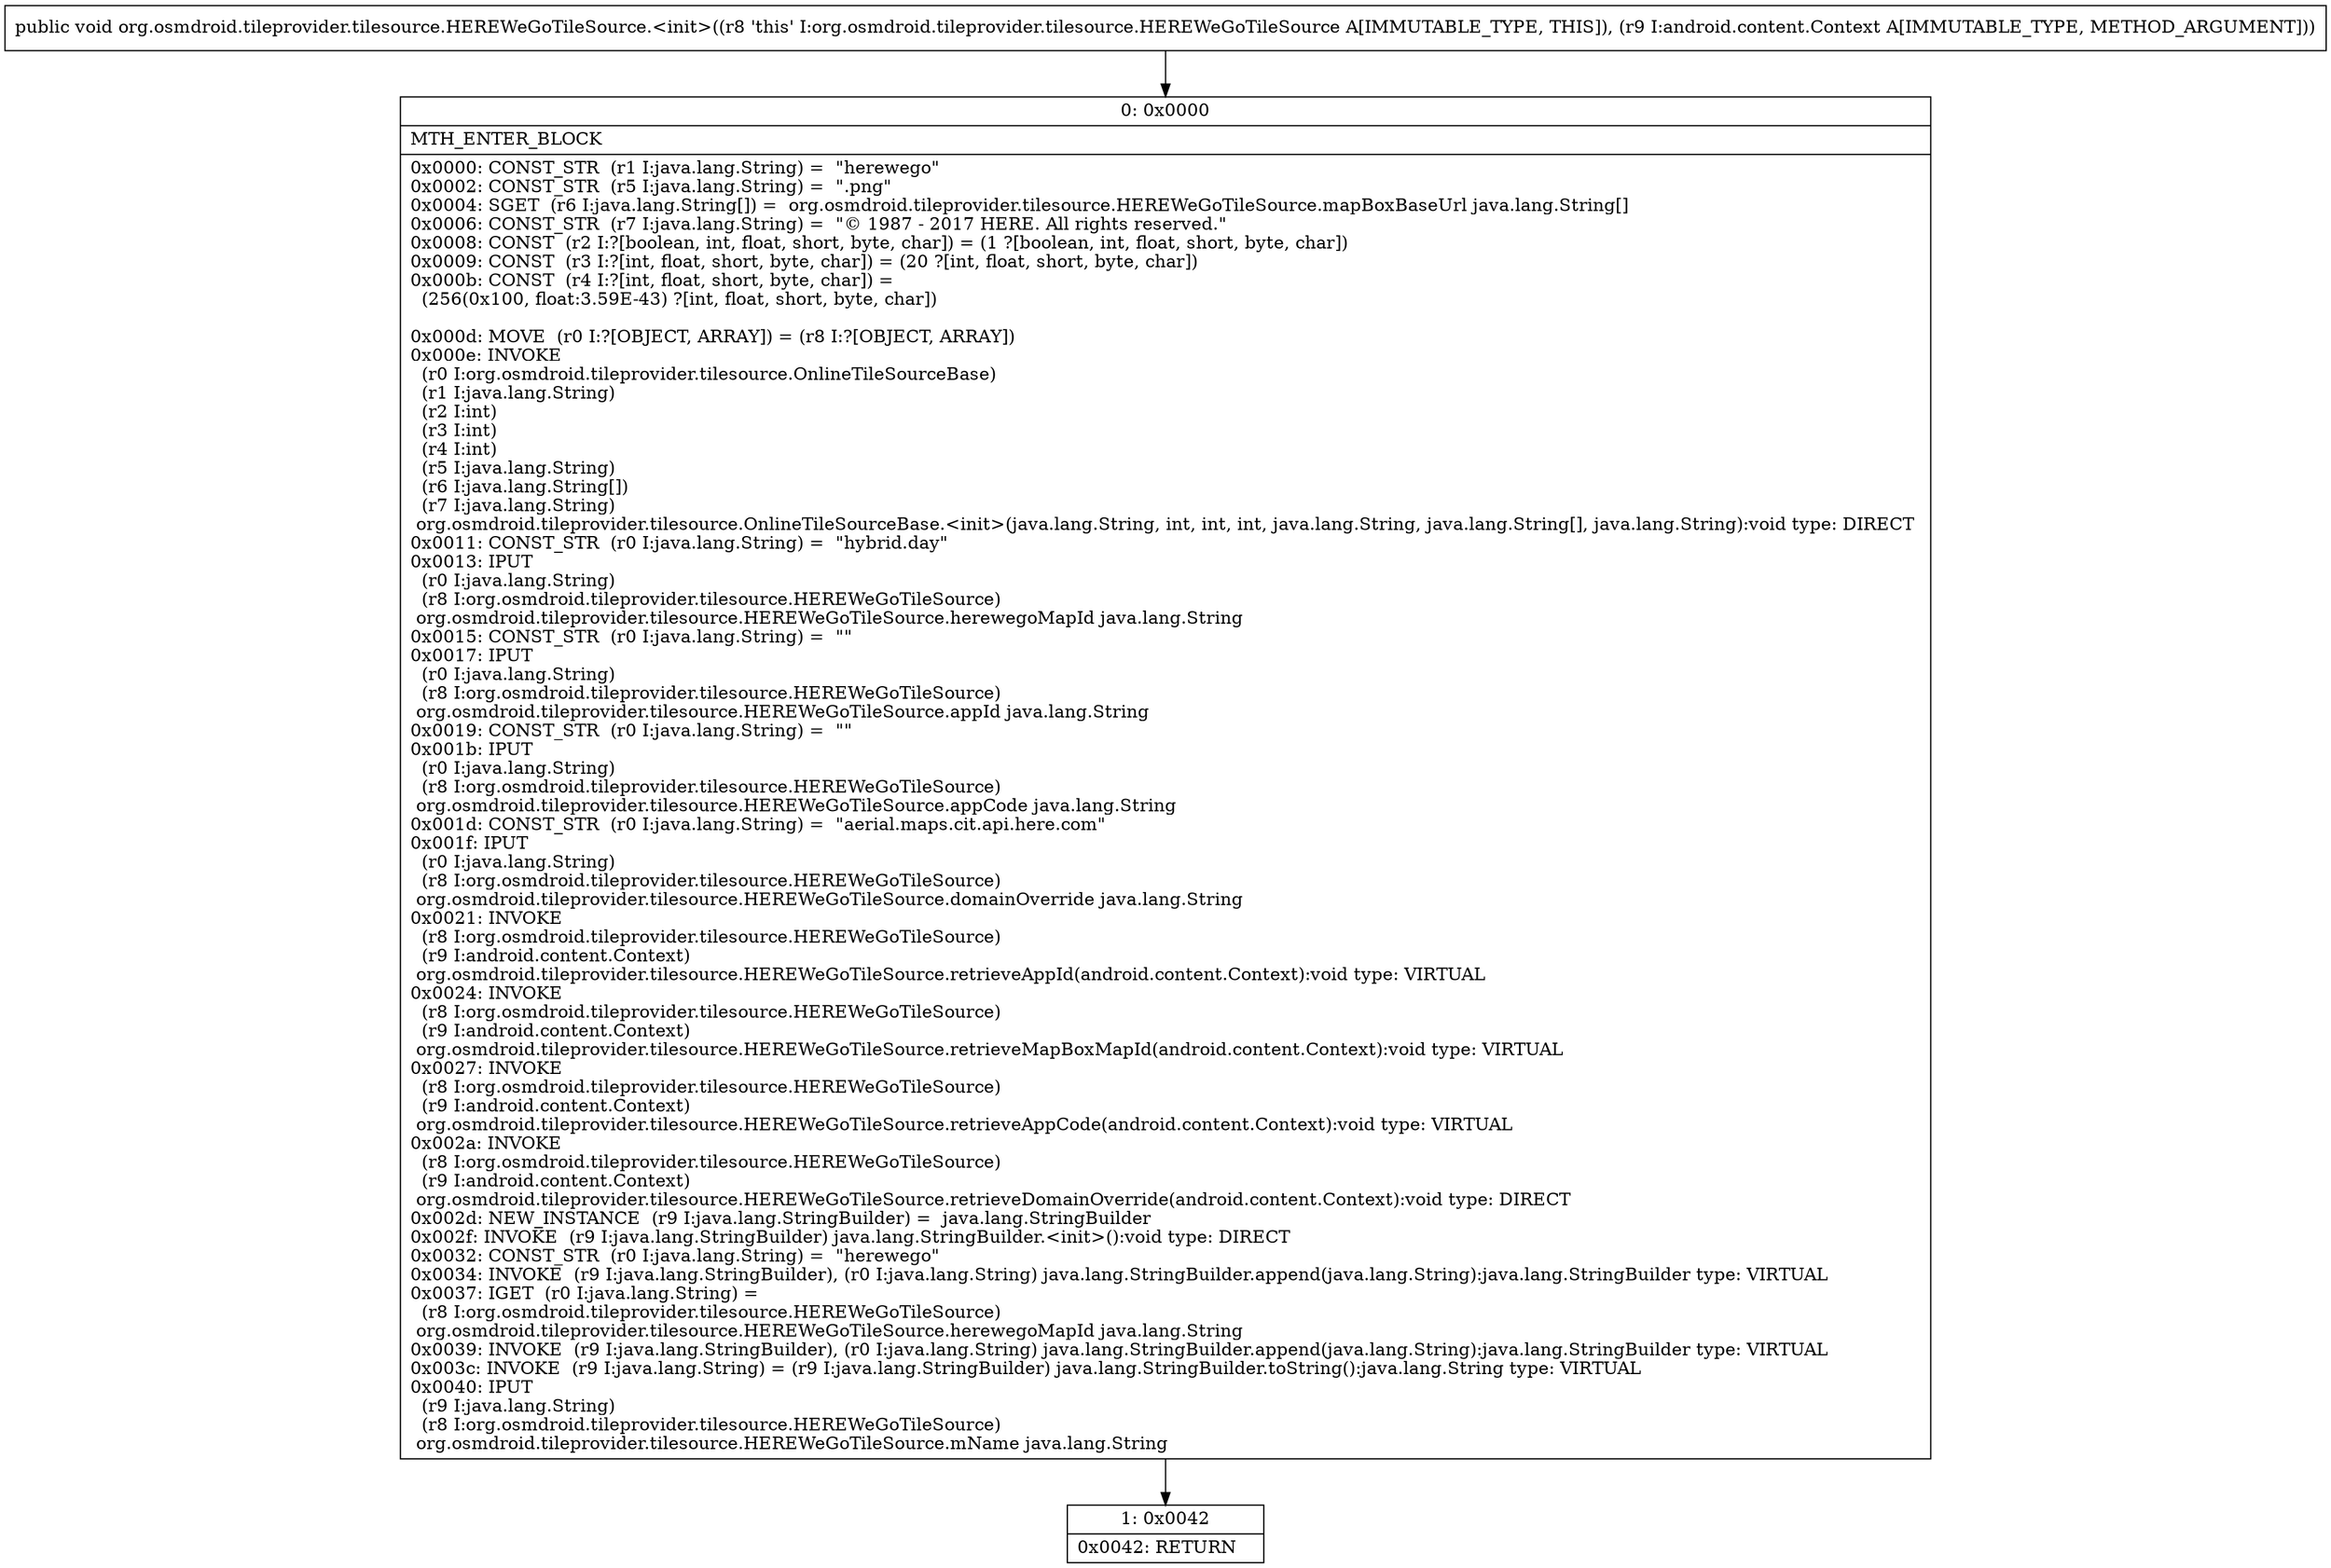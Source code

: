 digraph "CFG fororg.osmdroid.tileprovider.tilesource.HEREWeGoTileSource.\<init\>(Landroid\/content\/Context;)V" {
Node_0 [shape=record,label="{0\:\ 0x0000|MTH_ENTER_BLOCK\l|0x0000: CONST_STR  (r1 I:java.lang.String) =  \"herewego\" \l0x0002: CONST_STR  (r5 I:java.lang.String) =  \".png\" \l0x0004: SGET  (r6 I:java.lang.String[]) =  org.osmdroid.tileprovider.tilesource.HEREWeGoTileSource.mapBoxBaseUrl java.lang.String[] \l0x0006: CONST_STR  (r7 I:java.lang.String) =  \"© 1987 \- 2017 HERE. All rights reserved.\" \l0x0008: CONST  (r2 I:?[boolean, int, float, short, byte, char]) = (1 ?[boolean, int, float, short, byte, char]) \l0x0009: CONST  (r3 I:?[int, float, short, byte, char]) = (20 ?[int, float, short, byte, char]) \l0x000b: CONST  (r4 I:?[int, float, short, byte, char]) = \l  (256(0x100, float:3.59E\-43) ?[int, float, short, byte, char])\l \l0x000d: MOVE  (r0 I:?[OBJECT, ARRAY]) = (r8 I:?[OBJECT, ARRAY]) \l0x000e: INVOKE  \l  (r0 I:org.osmdroid.tileprovider.tilesource.OnlineTileSourceBase)\l  (r1 I:java.lang.String)\l  (r2 I:int)\l  (r3 I:int)\l  (r4 I:int)\l  (r5 I:java.lang.String)\l  (r6 I:java.lang.String[])\l  (r7 I:java.lang.String)\l org.osmdroid.tileprovider.tilesource.OnlineTileSourceBase.\<init\>(java.lang.String, int, int, int, java.lang.String, java.lang.String[], java.lang.String):void type: DIRECT \l0x0011: CONST_STR  (r0 I:java.lang.String) =  \"hybrid.day\" \l0x0013: IPUT  \l  (r0 I:java.lang.String)\l  (r8 I:org.osmdroid.tileprovider.tilesource.HEREWeGoTileSource)\l org.osmdroid.tileprovider.tilesource.HEREWeGoTileSource.herewegoMapId java.lang.String \l0x0015: CONST_STR  (r0 I:java.lang.String) =  \"\" \l0x0017: IPUT  \l  (r0 I:java.lang.String)\l  (r8 I:org.osmdroid.tileprovider.tilesource.HEREWeGoTileSource)\l org.osmdroid.tileprovider.tilesource.HEREWeGoTileSource.appId java.lang.String \l0x0019: CONST_STR  (r0 I:java.lang.String) =  \"\" \l0x001b: IPUT  \l  (r0 I:java.lang.String)\l  (r8 I:org.osmdroid.tileprovider.tilesource.HEREWeGoTileSource)\l org.osmdroid.tileprovider.tilesource.HEREWeGoTileSource.appCode java.lang.String \l0x001d: CONST_STR  (r0 I:java.lang.String) =  \"aerial.maps.cit.api.here.com\" \l0x001f: IPUT  \l  (r0 I:java.lang.String)\l  (r8 I:org.osmdroid.tileprovider.tilesource.HEREWeGoTileSource)\l org.osmdroid.tileprovider.tilesource.HEREWeGoTileSource.domainOverride java.lang.String \l0x0021: INVOKE  \l  (r8 I:org.osmdroid.tileprovider.tilesource.HEREWeGoTileSource)\l  (r9 I:android.content.Context)\l org.osmdroid.tileprovider.tilesource.HEREWeGoTileSource.retrieveAppId(android.content.Context):void type: VIRTUAL \l0x0024: INVOKE  \l  (r8 I:org.osmdroid.tileprovider.tilesource.HEREWeGoTileSource)\l  (r9 I:android.content.Context)\l org.osmdroid.tileprovider.tilesource.HEREWeGoTileSource.retrieveMapBoxMapId(android.content.Context):void type: VIRTUAL \l0x0027: INVOKE  \l  (r8 I:org.osmdroid.tileprovider.tilesource.HEREWeGoTileSource)\l  (r9 I:android.content.Context)\l org.osmdroid.tileprovider.tilesource.HEREWeGoTileSource.retrieveAppCode(android.content.Context):void type: VIRTUAL \l0x002a: INVOKE  \l  (r8 I:org.osmdroid.tileprovider.tilesource.HEREWeGoTileSource)\l  (r9 I:android.content.Context)\l org.osmdroid.tileprovider.tilesource.HEREWeGoTileSource.retrieveDomainOverride(android.content.Context):void type: DIRECT \l0x002d: NEW_INSTANCE  (r9 I:java.lang.StringBuilder) =  java.lang.StringBuilder \l0x002f: INVOKE  (r9 I:java.lang.StringBuilder) java.lang.StringBuilder.\<init\>():void type: DIRECT \l0x0032: CONST_STR  (r0 I:java.lang.String) =  \"herewego\" \l0x0034: INVOKE  (r9 I:java.lang.StringBuilder), (r0 I:java.lang.String) java.lang.StringBuilder.append(java.lang.String):java.lang.StringBuilder type: VIRTUAL \l0x0037: IGET  (r0 I:java.lang.String) = \l  (r8 I:org.osmdroid.tileprovider.tilesource.HEREWeGoTileSource)\l org.osmdroid.tileprovider.tilesource.HEREWeGoTileSource.herewegoMapId java.lang.String \l0x0039: INVOKE  (r9 I:java.lang.StringBuilder), (r0 I:java.lang.String) java.lang.StringBuilder.append(java.lang.String):java.lang.StringBuilder type: VIRTUAL \l0x003c: INVOKE  (r9 I:java.lang.String) = (r9 I:java.lang.StringBuilder) java.lang.StringBuilder.toString():java.lang.String type: VIRTUAL \l0x0040: IPUT  \l  (r9 I:java.lang.String)\l  (r8 I:org.osmdroid.tileprovider.tilesource.HEREWeGoTileSource)\l org.osmdroid.tileprovider.tilesource.HEREWeGoTileSource.mName java.lang.String \l}"];
Node_1 [shape=record,label="{1\:\ 0x0042|0x0042: RETURN   \l}"];
MethodNode[shape=record,label="{public void org.osmdroid.tileprovider.tilesource.HEREWeGoTileSource.\<init\>((r8 'this' I:org.osmdroid.tileprovider.tilesource.HEREWeGoTileSource A[IMMUTABLE_TYPE, THIS]), (r9 I:android.content.Context A[IMMUTABLE_TYPE, METHOD_ARGUMENT])) }"];
MethodNode -> Node_0;
Node_0 -> Node_1;
}


